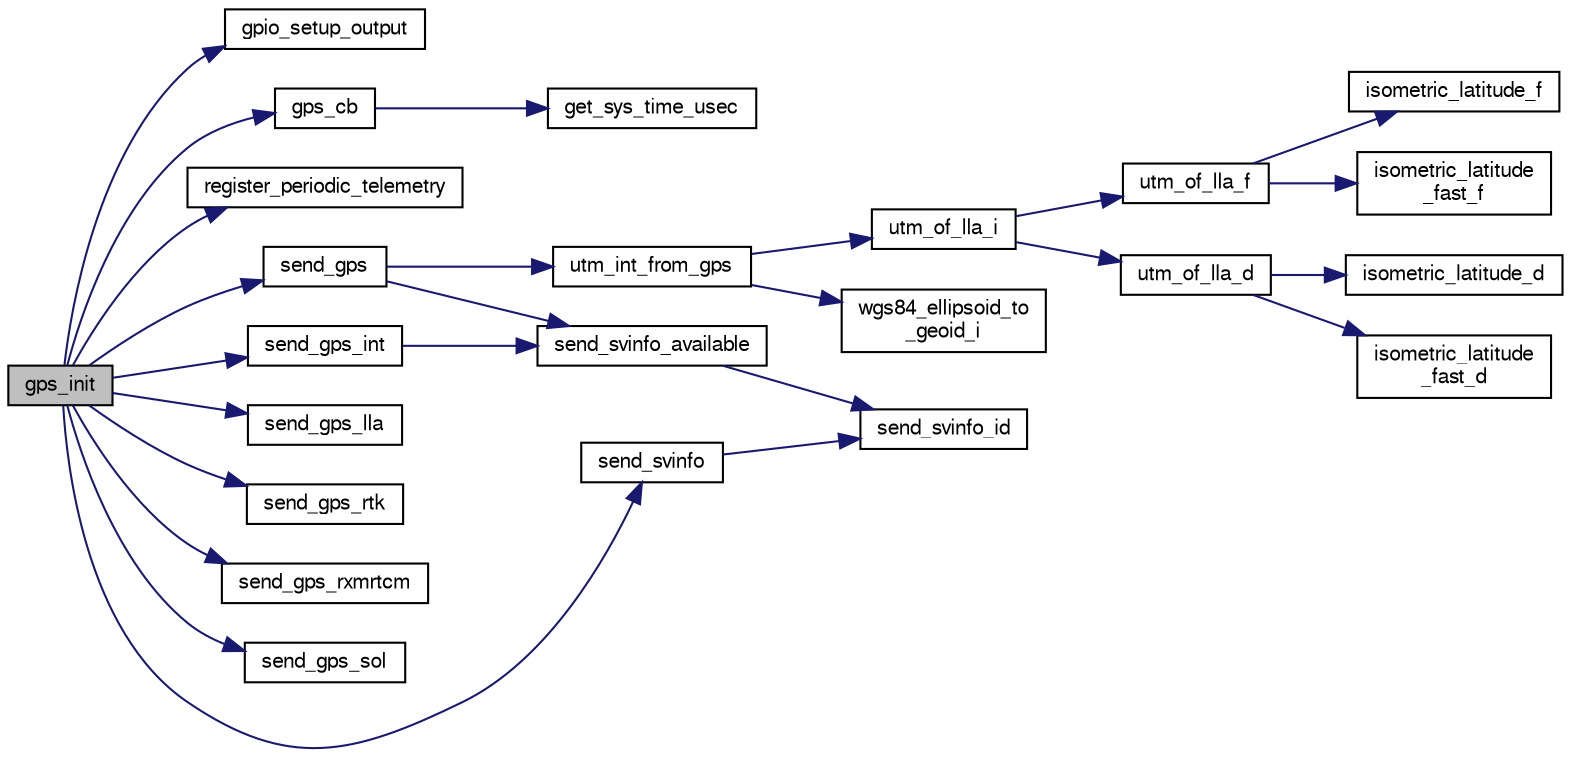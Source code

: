 digraph "gps_init"
{
  edge [fontname="FreeSans",fontsize="10",labelfontname="FreeSans",labelfontsize="10"];
  node [fontname="FreeSans",fontsize="10",shape=record];
  rankdir="LR";
  Node1 [label="gps_init",height=0.2,width=0.4,color="black", fillcolor="grey75", style="filled", fontcolor="black"];
  Node1 -> Node2 [color="midnightblue",fontsize="10",style="solid",fontname="FreeSans"];
  Node2 [label="gpio_setup_output",height=0.2,width=0.4,color="black", fillcolor="white", style="filled",URL="$chibios_2mcu__periph_2gpio__arch_8c.html#a614c4a447f1e43381d92c682ac3b953f",tooltip="Setup one or more pins of the given GPIO port as outputs. "];
  Node1 -> Node3 [color="midnightblue",fontsize="10",style="solid",fontname="FreeSans"];
  Node3 [label="gps_cb",height=0.2,width=0.4,color="black", fillcolor="white", style="filled",URL="$gps_8c.html#a1c1656ce80fe1f1ad49fea691164dbf8"];
  Node3 -> Node4 [color="midnightblue",fontsize="10",style="solid",fontname="FreeSans"];
  Node4 [label="get_sys_time_usec",height=0.2,width=0.4,color="black", fillcolor="white", style="filled",URL="$chibios_2mcu__periph_2sys__time__arch_8c.html#a7ddfef1f78a56c6b4c4c536b5d670bfb",tooltip="Get the time in microseconds since startup. "];
  Node1 -> Node5 [color="midnightblue",fontsize="10",style="solid",fontname="FreeSans"];
  Node5 [label="register_periodic_telemetry",height=0.2,width=0.4,color="black", fillcolor="white", style="filled",URL="$telemetry_8c.html#a8b8cf43739f06c54d16370c141b541a0",tooltip="Register a telemetry callback function. "];
  Node1 -> Node6 [color="midnightblue",fontsize="10",style="solid",fontname="FreeSans"];
  Node6 [label="send_gps",height=0.2,width=0.4,color="black", fillcolor="white", style="filled",URL="$gps_8c.html#ac803c4ab4fb8dc92a4c4463c07da1600"];
  Node6 -> Node7 [color="midnightblue",fontsize="10",style="solid",fontname="FreeSans"];
  Node7 [label="utm_int_from_gps",height=0.2,width=0.4,color="black", fillcolor="white", style="filled",URL="$gps_8c.html#a4fff1fd94429e7d036ba27af86a8c5ed",tooltip="Convenience function to get utm position in int from GPS structure. "];
  Node7 -> Node8 [color="midnightblue",fontsize="10",style="solid",fontname="FreeSans"];
  Node8 [label="utm_of_lla_i",height=0.2,width=0.4,color="black", fillcolor="white", style="filled",URL="$group__math__geodetic__int.html#gad84470d73cce3f4d1c54bf579239849c",tooltip="Convert a LLA to UTM. "];
  Node8 -> Node9 [color="midnightblue",fontsize="10",style="solid",fontname="FreeSans"];
  Node9 [label="utm_of_lla_f",height=0.2,width=0.4,color="black", fillcolor="white", style="filled",URL="$pprz__geodetic__float_8c.html#af99d4775df518f30b741b49c26eceedd"];
  Node9 -> Node10 [color="midnightblue",fontsize="10",style="solid",fontname="FreeSans"];
  Node10 [label="isometric_latitude_f",height=0.2,width=0.4,color="black", fillcolor="white", style="filled",URL="$pprz__geodetic__float_8c.html#a25c5bd31de0ea0d0caf14a0d217ad3ea"];
  Node9 -> Node11 [color="midnightblue",fontsize="10",style="solid",fontname="FreeSans"];
  Node11 [label="isometric_latitude\l_fast_f",height=0.2,width=0.4,color="black", fillcolor="white", style="filled",URL="$pprz__geodetic__float_8c.html#a21ea1b369f7d4abd984fb89c488dde24"];
  Node8 -> Node12 [color="midnightblue",fontsize="10",style="solid",fontname="FreeSans"];
  Node12 [label="utm_of_lla_d",height=0.2,width=0.4,color="black", fillcolor="white", style="filled",URL="$group__math__geodetic__double.html#ga9d76a215409f6f6bfcfe8214d6398250"];
  Node12 -> Node13 [color="midnightblue",fontsize="10",style="solid",fontname="FreeSans"];
  Node13 [label="isometric_latitude_d",height=0.2,width=0.4,color="black", fillcolor="white", style="filled",URL="$pprz__geodetic__double_8c.html#a4e6981a579464b9dcb9a7ea51bd184b0"];
  Node12 -> Node14 [color="midnightblue",fontsize="10",style="solid",fontname="FreeSans"];
  Node14 [label="isometric_latitude\l_fast_d",height=0.2,width=0.4,color="black", fillcolor="white", style="filled",URL="$pprz__geodetic__double_8c.html#ab041f54d7a1272975623da5aaa67a39b"];
  Node7 -> Node15 [color="midnightblue",fontsize="10",style="solid",fontname="FreeSans"];
  Node15 [label="wgs84_ellipsoid_to\l_geoid_i",height=0.2,width=0.4,color="black", fillcolor="white", style="filled",URL="$group__math__geodetic__wgs84.html#ga8a5f4f94c58a37c5d62b6d80ed0653c6",tooltip="Get WGS84 ellipsoid/geoid separation. "];
  Node6 -> Node16 [color="midnightblue",fontsize="10",style="solid",fontname="FreeSans"];
  Node16 [label="send_svinfo_available",height=0.2,width=0.4,color="black", fillcolor="white", style="filled",URL="$gps_8c.html#a7eb08958254a390bf626ecfd6dbf37de",tooltip="send SVINFO message if updated. "];
  Node16 -> Node17 [color="midnightblue",fontsize="10",style="solid",fontname="FreeSans"];
  Node17 [label="send_svinfo_id",height=0.2,width=0.4,color="black", fillcolor="white", style="filled",URL="$gps_8c.html#a938ba23671abdae703d2b14b930b55b8"];
  Node1 -> Node18 [color="midnightblue",fontsize="10",style="solid",fontname="FreeSans"];
  Node18 [label="send_gps_int",height=0.2,width=0.4,color="black", fillcolor="white", style="filled",URL="$gps_8c.html#a6d23eecfe781f0c056b6168f2c9d79cd"];
  Node18 -> Node16 [color="midnightblue",fontsize="10",style="solid",fontname="FreeSans"];
  Node1 -> Node19 [color="midnightblue",fontsize="10",style="solid",fontname="FreeSans"];
  Node19 [label="send_gps_lla",height=0.2,width=0.4,color="black", fillcolor="white", style="filled",URL="$gps_8c.html#a759fae606fdb1c49a324d700e29282ff"];
  Node1 -> Node20 [color="midnightblue",fontsize="10",style="solid",fontname="FreeSans"];
  Node20 [label="send_gps_rtk",height=0.2,width=0.4,color="black", fillcolor="white", style="filled",URL="$gps_8c.html#af37edd466be7d8387d8fd6ca42a6ac9b"];
  Node1 -> Node21 [color="midnightblue",fontsize="10",style="solid",fontname="FreeSans"];
  Node21 [label="send_gps_rxmrtcm",height=0.2,width=0.4,color="black", fillcolor="white", style="filled",URL="$gps_8c.html#ab18ae177901bcfb8e7ac79113ab9b8f3"];
  Node1 -> Node22 [color="midnightblue",fontsize="10",style="solid",fontname="FreeSans"];
  Node22 [label="send_gps_sol",height=0.2,width=0.4,color="black", fillcolor="white", style="filled",URL="$gps_8c.html#aff19d069394eabda725637cba722afcd"];
  Node1 -> Node23 [color="midnightblue",fontsize="10",style="solid",fontname="FreeSans"];
  Node23 [label="send_svinfo",height=0.2,width=0.4,color="black", fillcolor="white", style="filled",URL="$gps_8c.html#adce46b1d3eb549af6f1358bdcb25599d",tooltip="send SVINFO message (regardless of state) "];
  Node23 -> Node17 [color="midnightblue",fontsize="10",style="solid",fontname="FreeSans"];
}
